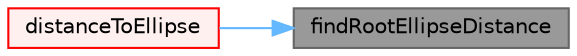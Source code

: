 digraph "findRootEllipseDistance"
{
 // LATEX_PDF_SIZE
  bgcolor="transparent";
  edge [fontname=Helvetica,fontsize=10,labelfontname=Helvetica,labelfontsize=10];
  node [fontname=Helvetica,fontsize=10,shape=box,height=0.2,width=0.4];
  rankdir="RL";
  Node1 [id="Node000001",label="findRootEllipseDistance",height=0.2,width=0.4,color="gray40", fillcolor="grey60", style="filled", fontcolor="black",tooltip=" "];
  Node1 -> Node2 [id="edge1_Node000001_Node000002",dir="back",color="steelblue1",style="solid",tooltip=" "];
  Node2 [id="Node000002",label="distanceToEllipse",height=0.2,width=0.4,color="red", fillcolor="#FFF0F0", style="filled",URL="$namespaceFoam.html#ab2a06bc2053fb8bca249c8e9d1e90f58",tooltip=" "];
}
